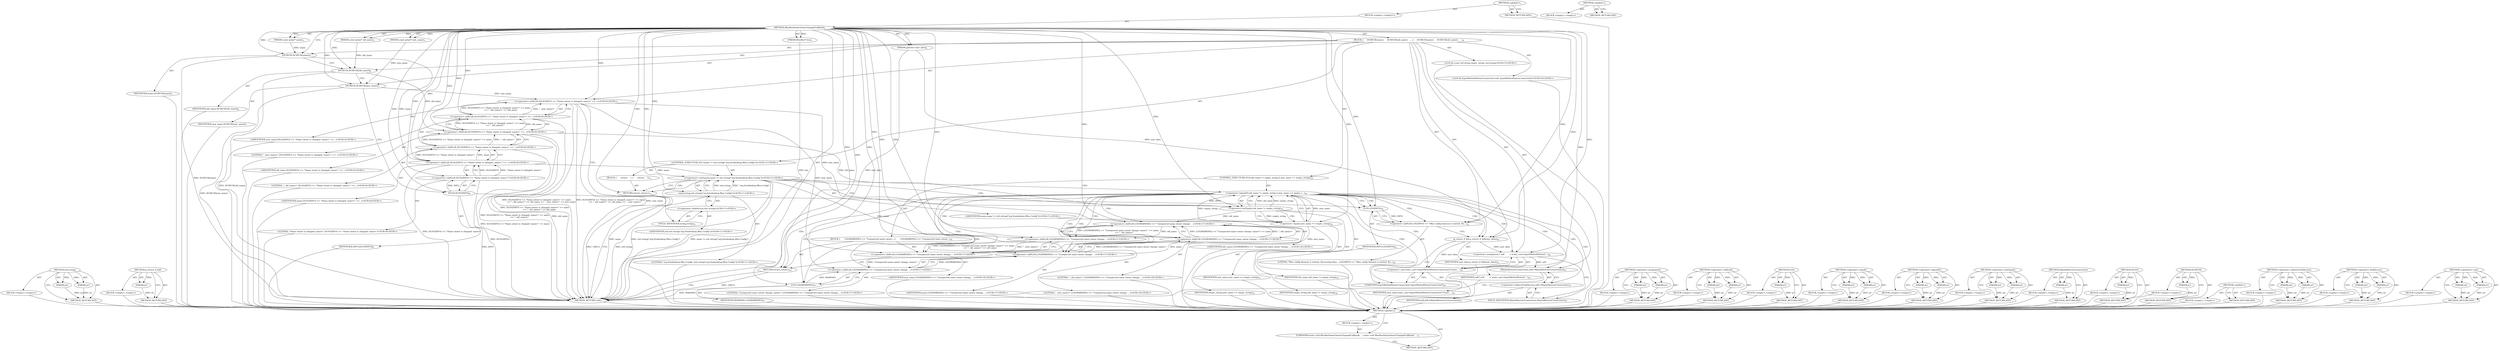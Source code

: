 digraph "&lt;global&gt;" {
vulnerable_139 [label=<(METHOD,std.string)>];
vulnerable_140 [label=<(PARAM,p1)>];
vulnerable_141 [label=<(PARAM,p2)>];
vulnerable_142 [label=<(BLOCK,&lt;empty&gt;,&lt;empty&gt;)>];
vulnerable_143 [label=<(METHOD_RETURN,ANY)>];
vulnerable_163 [label=<(METHOD,g_return_if_fail)>];
vulnerable_164 [label=<(PARAM,p1)>];
vulnerable_165 [label=<(BLOCK,&lt;empty&gt;,&lt;empty&gt;)>];
vulnerable_166 [label=<(METHOD_RETURN,ANY)>];
vulnerable_6 [label=<(METHOD,&lt;global&gt;)<SUB>1</SUB>>];
vulnerable_7 [label=<(BLOCK,&lt;empty&gt;,&lt;empty&gt;)<SUB>1</SUB>>];
vulnerable_8 [label=<(METHOD,IBusBusNameOwnerChangedCallback)<SUB>1</SUB>>];
vulnerable_9 [label=<(PARAM,IBusBus* bus)<SUB>2</SUB>>];
vulnerable_10 [label=<(PARAM,const gchar* name)<SUB>3</SUB>>];
vulnerable_11 [label=<(PARAM,const gchar* old_name)<SUB>3</SUB>>];
vulnerable_12 [label=<(PARAM,const gchar* new_name)<SUB>3</SUB>>];
vulnerable_13 [label=<(PARAM,gpointer user_data)<SUB>4</SUB>>];
vulnerable_14 [label=<(BLOCK,{
     DCHECK(name);
     DCHECK(old_name);
   ...,{
     DCHECK(name);
     DCHECK(old_name);
   ...)<SUB>4</SUB>>];
vulnerable_15 [label=<(DCHECK,DCHECK(name))<SUB>5</SUB>>];
vulnerable_16 [label=<(IDENTIFIER,name,DCHECK(name))<SUB>5</SUB>>];
vulnerable_17 [label=<(DCHECK,DCHECK(old_name))<SUB>6</SUB>>];
vulnerable_18 [label=<(IDENTIFIER,old_name,DCHECK(old_name))<SUB>6</SUB>>];
vulnerable_19 [label=<(DCHECK,DCHECK(new_name))<SUB>7</SUB>>];
vulnerable_20 [label=<(IDENTIFIER,new_name,DCHECK(new_name))<SUB>7</SUB>>];
vulnerable_21 [label="<(&lt;operator&gt;.shiftLeft,DLOG(INFO) &lt;&lt; &quot;Name owner is changed: name=&quot; &lt;&lt;...)<SUB>8</SUB>>"];
vulnerable_22 [label="<(&lt;operator&gt;.shiftLeft,DLOG(INFO) &lt;&lt; &quot;Name owner is changed: name=&quot; &lt;&lt;...)<SUB>8</SUB>>"];
vulnerable_23 [label="<(&lt;operator&gt;.shiftLeft,DLOG(INFO) &lt;&lt; &quot;Name owner is changed: name=&quot; &lt;&lt;...)<SUB>8</SUB>>"];
vulnerable_24 [label="<(&lt;operator&gt;.shiftLeft,DLOG(INFO) &lt;&lt; &quot;Name owner is changed: name=&quot; &lt;&lt;...)<SUB>8</SUB>>"];
vulnerable_25 [label="<(&lt;operator&gt;.shiftLeft,DLOG(INFO) &lt;&lt; &quot;Name owner is changed: name=&quot; &lt;&lt;...)<SUB>8</SUB>>"];
vulnerable_26 [label="<(&lt;operator&gt;.shiftLeft,DLOG(INFO) &lt;&lt; &quot;Name owner is changed: name=&quot;)<SUB>8</SUB>>"];
vulnerable_27 [label=<(DLOG,DLOG(INFO))<SUB>8</SUB>>];
vulnerable_28 [label=<(IDENTIFIER,INFO,DLOG(INFO))<SUB>8</SUB>>];
vulnerable_29 [label="<(LITERAL,&quot;Name owner is changed: name=&quot;,DLOG(INFO) &lt;&lt; &quot;Name owner is changed: name=&quot;)<SUB>8</SUB>>"];
vulnerable_30 [label="<(IDENTIFIER,name,DLOG(INFO) &lt;&lt; &quot;Name owner is changed: name=&quot; &lt;&lt;...)<SUB>8</SUB>>"];
vulnerable_31 [label="<(LITERAL,&quot;, old_name=&quot;,DLOG(INFO) &lt;&lt; &quot;Name owner is changed: name=&quot; &lt;&lt;...)<SUB>9</SUB>>"];
vulnerable_32 [label="<(IDENTIFIER,old_name,DLOG(INFO) &lt;&lt; &quot;Name owner is changed: name=&quot; &lt;&lt;...)<SUB>9</SUB>>"];
vulnerable_33 [label="<(LITERAL,&quot;, new_name=&quot;,DLOG(INFO) &lt;&lt; &quot;Name owner is changed: name=&quot; &lt;&lt;...)<SUB>9</SUB>>"];
vulnerable_34 [label="<(IDENTIFIER,new_name,DLOG(INFO) &lt;&lt; &quot;Name owner is changed: name=&quot; &lt;&lt;...)<SUB>9</SUB>>"];
vulnerable_35 [label="<(CONTROL_STRUCTURE,IF,if (name != std::string(&quot;org.freedesktop.IBus.Config&quot;)))<SUB>11</SUB>>"];
vulnerable_36 [label="<(&lt;operator&gt;.notEquals,name != std::string(&quot;org.freedesktop.IBus.Config&quot;))<SUB>11</SUB>>"];
vulnerable_37 [label="<(IDENTIFIER,name,name != std::string(&quot;org.freedesktop.IBus.Config&quot;))<SUB>11</SUB>>"];
vulnerable_38 [label="<(std.string,std::string(&quot;org.freedesktop.IBus.Config&quot;))<SUB>11</SUB>>"];
vulnerable_39 [label="<(&lt;operator&gt;.fieldAccess,std::string)<SUB>11</SUB>>"];
vulnerable_40 [label="<(IDENTIFIER,std,std::string(&quot;org.freedesktop.IBus.Config&quot;))<SUB>11</SUB>>"];
vulnerable_41 [label=<(FIELD_IDENTIFIER,string,string)<SUB>11</SUB>>];
vulnerable_42 [label="<(LITERAL,&quot;org.freedesktop.IBus.Config&quot;,std::string(&quot;org.freedesktop.IBus.Config&quot;))<SUB>11</SUB>>"];
vulnerable_43 [label=<(BLOCK,{
      return;
    },{
      return;
    })<SUB>11</SUB>>];
vulnerable_44 [label=<(RETURN,return;,return;)<SUB>12</SUB>>];
vulnerable_45 [label="<(LOCAL,const std.string empty_string: std.string)<SUB>15</SUB>>"];
vulnerable_46 [label=<(CONTROL_STRUCTURE,IF,if (old_name != empty_string || new_name == empty_string))<SUB>16</SUB>>];
vulnerable_47 [label=<(&lt;operator&gt;.logicalOr,old_name != empty_string || new_name == empty_s...)<SUB>16</SUB>>];
vulnerable_48 [label=<(&lt;operator&gt;.notEquals,old_name != empty_string)<SUB>16</SUB>>];
vulnerable_49 [label=<(IDENTIFIER,old_name,old_name != empty_string)<SUB>16</SUB>>];
vulnerable_50 [label=<(IDENTIFIER,empty_string,old_name != empty_string)<SUB>16</SUB>>];
vulnerable_51 [label=<(&lt;operator&gt;.equals,new_name == empty_string)<SUB>16</SUB>>];
vulnerable_52 [label=<(IDENTIFIER,new_name,new_name == empty_string)<SUB>16</SUB>>];
vulnerable_53 [label=<(IDENTIFIER,empty_string,new_name == empty_string)<SUB>16</SUB>>];
vulnerable_54 [label=<(BLOCK,{
       LOG(WARNING) &lt;&lt; &quot;Unexpected name owner...,{
       LOG(WARNING) &lt;&lt; &quot;Unexpected name owner...)<SUB>16</SUB>>];
vulnerable_55 [label="<(&lt;operator&gt;.shiftLeft,LOG(WARNING) &lt;&lt; &quot;Unexpected name owner change: ...)<SUB>17</SUB>>"];
vulnerable_56 [label="<(&lt;operator&gt;.shiftLeft,LOG(WARNING) &lt;&lt; &quot;Unexpected name owner change: ...)<SUB>17</SUB>>"];
vulnerable_57 [label="<(&lt;operator&gt;.shiftLeft,LOG(WARNING) &lt;&lt; &quot;Unexpected name owner change: ...)<SUB>17</SUB>>"];
vulnerable_58 [label="<(&lt;operator&gt;.shiftLeft,LOG(WARNING) &lt;&lt; &quot;Unexpected name owner change: ...)<SUB>17</SUB>>"];
vulnerable_59 [label="<(&lt;operator&gt;.shiftLeft,LOG(WARNING) &lt;&lt; &quot;Unexpected name owner change: ...)<SUB>17</SUB>>"];
vulnerable_60 [label="<(&lt;operator&gt;.shiftLeft,LOG(WARNING) &lt;&lt; &quot;Unexpected name owner change: ...)<SUB>17</SUB>>"];
vulnerable_61 [label=<(LOG,LOG(WARNING))<SUB>17</SUB>>];
vulnerable_62 [label=<(IDENTIFIER,WARNING,LOG(WARNING))<SUB>17</SUB>>];
vulnerable_63 [label="<(LITERAL,&quot;Unexpected name owner change: name=&quot;,LOG(WARNING) &lt;&lt; &quot;Unexpected name owner change: ...)<SUB>17</SUB>>"];
vulnerable_64 [label="<(IDENTIFIER,name,LOG(WARNING) &lt;&lt; &quot;Unexpected name owner change: ...)<SUB>17</SUB>>"];
vulnerable_65 [label="<(LITERAL,&quot;, old_name=&quot;,LOG(WARNING) &lt;&lt; &quot;Unexpected name owner change: ...)<SUB>18</SUB>>"];
vulnerable_66 [label="<(IDENTIFIER,old_name,LOG(WARNING) &lt;&lt; &quot;Unexpected name owner change: ...)<SUB>18</SUB>>"];
vulnerable_67 [label="<(LITERAL,&quot;, new_name=&quot;,LOG(WARNING) &lt;&lt; &quot;Unexpected name owner change: ...)<SUB>18</SUB>>"];
vulnerable_68 [label="<(IDENTIFIER,new_name,LOG(WARNING) &lt;&lt; &quot;Unexpected name owner change: ...)<SUB>18</SUB>>"];
vulnerable_69 [label=<(RETURN,return;,return;)<SUB>19</SUB>>];
vulnerable_70 [label=<(&lt;operator&gt;.shiftLeft,LOG(INFO) &lt;&lt; &quot;IBus config daemon is started. Re...)<SUB>22</SUB>>];
vulnerable_71 [label=<(LOG,LOG(INFO))<SUB>22</SUB>>];
vulnerable_72 [label=<(IDENTIFIER,INFO,LOG(INFO))<SUB>22</SUB>>];
vulnerable_73 [label=<(LITERAL,&quot;IBus config daemon is started. Recovering ibus...,LOG(INFO) &lt;&lt; &quot;IBus config daemon is started. Re...)<SUB>22</SUB>>];
vulnerable_74 [label=<(g_return_if_fail,g_return_if_fail(user_data))<SUB>23</SUB>>];
vulnerable_75 [label=<(IDENTIFIER,user_data,g_return_if_fail(user_data))<SUB>23</SUB>>];
vulnerable_76 [label="<(LOCAL,InputMethodStatusConnection* self: InputMethodStatusConnection*)<SUB>24</SUB>>"];
vulnerable_77 [label=<(&lt;operator&gt;.assignment,* self
        = static_cast&lt;InputMethodStatusC...)<SUB>24</SUB>>];
vulnerable_78 [label=<(IDENTIFIER,self,* self
        = static_cast&lt;InputMethodStatusC...)<SUB>24</SUB>>];
vulnerable_79 [label=<(&lt;operator&gt;.cast,static_cast&lt;InputMethodStatusConnection*&gt;(user_...)<SUB>25</SUB>>];
vulnerable_80 [label=<(UNKNOWN,InputMethodStatusConnection*,InputMethodStatusConnection*)<SUB>25</SUB>>];
vulnerable_81 [label=<(IDENTIFIER,user_data,static_cast&lt;InputMethodStatusConnection*&gt;(user_...)<SUB>25</SUB>>];
vulnerable_82 [label=<(MaybeRestoreConnections,self-&gt;MaybeRestoreConnections())<SUB>27</SUB>>];
vulnerable_83 [label=<(&lt;operator&gt;.indirectFieldAccess,self-&gt;MaybeRestoreConnections)<SUB>27</SUB>>];
vulnerable_84 [label=<(IDENTIFIER,self,self-&gt;MaybeRestoreConnections())<SUB>27</SUB>>];
vulnerable_85 [label=<(FIELD_IDENTIFIER,MaybeRestoreConnections,MaybeRestoreConnections)<SUB>27</SUB>>];
vulnerable_86 [label=<(METHOD_RETURN,void)<SUB>1</SUB>>];
vulnerable_88 [label=<(METHOD_RETURN,ANY)<SUB>1</SUB>>];
vulnerable_167 [label=<(METHOD,&lt;operator&gt;.assignment)>];
vulnerable_168 [label=<(PARAM,p1)>];
vulnerable_169 [label=<(PARAM,p2)>];
vulnerable_170 [label=<(BLOCK,&lt;empty&gt;,&lt;empty&gt;)>];
vulnerable_171 [label=<(METHOD_RETURN,ANY)>];
vulnerable_125 [label=<(METHOD,&lt;operator&gt;.shiftLeft)>];
vulnerable_126 [label=<(PARAM,p1)>];
vulnerable_127 [label=<(PARAM,p2)>];
vulnerable_128 [label=<(BLOCK,&lt;empty&gt;,&lt;empty&gt;)>];
vulnerable_129 [label=<(METHOD_RETURN,ANY)>];
vulnerable_159 [label=<(METHOD,LOG)>];
vulnerable_160 [label=<(PARAM,p1)>];
vulnerable_161 [label=<(BLOCK,&lt;empty&gt;,&lt;empty&gt;)>];
vulnerable_162 [label=<(METHOD_RETURN,ANY)>];
vulnerable_154 [label=<(METHOD,&lt;operator&gt;.equals)>];
vulnerable_155 [label=<(PARAM,p1)>];
vulnerable_156 [label=<(PARAM,p2)>];
vulnerable_157 [label=<(BLOCK,&lt;empty&gt;,&lt;empty&gt;)>];
vulnerable_158 [label=<(METHOD_RETURN,ANY)>];
vulnerable_149 [label=<(METHOD,&lt;operator&gt;.logicalOr)>];
vulnerable_150 [label=<(PARAM,p1)>];
vulnerable_151 [label=<(PARAM,p2)>];
vulnerable_152 [label=<(BLOCK,&lt;empty&gt;,&lt;empty&gt;)>];
vulnerable_153 [label=<(METHOD_RETURN,ANY)>];
vulnerable_134 [label=<(METHOD,&lt;operator&gt;.notEquals)>];
vulnerable_135 [label=<(PARAM,p1)>];
vulnerable_136 [label=<(PARAM,p2)>];
vulnerable_137 [label=<(BLOCK,&lt;empty&gt;,&lt;empty&gt;)>];
vulnerable_138 [label=<(METHOD_RETURN,ANY)>];
vulnerable_177 [label=<(METHOD,MaybeRestoreConnections)>];
vulnerable_178 [label=<(PARAM,p1)>];
vulnerable_179 [label=<(BLOCK,&lt;empty&gt;,&lt;empty&gt;)>];
vulnerable_180 [label=<(METHOD_RETURN,ANY)>];
vulnerable_130 [label=<(METHOD,DLOG)>];
vulnerable_131 [label=<(PARAM,p1)>];
vulnerable_132 [label=<(BLOCK,&lt;empty&gt;,&lt;empty&gt;)>];
vulnerable_133 [label=<(METHOD_RETURN,ANY)>];
vulnerable_121 [label=<(METHOD,DCHECK)>];
vulnerable_122 [label=<(PARAM,p1)>];
vulnerable_123 [label=<(BLOCK,&lt;empty&gt;,&lt;empty&gt;)>];
vulnerable_124 [label=<(METHOD_RETURN,ANY)>];
vulnerable_115 [label=<(METHOD,&lt;global&gt;)<SUB>1</SUB>>];
vulnerable_116 [label=<(BLOCK,&lt;empty&gt;,&lt;empty&gt;)>];
vulnerable_117 [label=<(METHOD_RETURN,ANY)>];
vulnerable_181 [label=<(METHOD,&lt;operator&gt;.indirectFieldAccess)>];
vulnerable_182 [label=<(PARAM,p1)>];
vulnerable_183 [label=<(PARAM,p2)>];
vulnerable_184 [label=<(BLOCK,&lt;empty&gt;,&lt;empty&gt;)>];
vulnerable_185 [label=<(METHOD_RETURN,ANY)>];
vulnerable_144 [label=<(METHOD,&lt;operator&gt;.fieldAccess)>];
vulnerable_145 [label=<(PARAM,p1)>];
vulnerable_146 [label=<(PARAM,p2)>];
vulnerable_147 [label=<(BLOCK,&lt;empty&gt;,&lt;empty&gt;)>];
vulnerable_148 [label=<(METHOD_RETURN,ANY)>];
vulnerable_172 [label=<(METHOD,&lt;operator&gt;.cast)>];
vulnerable_173 [label=<(PARAM,p1)>];
vulnerable_174 [label=<(PARAM,p2)>];
vulnerable_175 [label=<(BLOCK,&lt;empty&gt;,&lt;empty&gt;)>];
vulnerable_176 [label=<(METHOD_RETURN,ANY)>];
fixed_6 [label=<(METHOD,&lt;global&gt;)<SUB>1</SUB>>];
fixed_7 [label=<(BLOCK,&lt;empty&gt;,&lt;empty&gt;)<SUB>1</SUB>>];
fixed_8 [label=<(UNKNOWN,static void IBusBusNameOwnerChangedCallback(
  ...,static void IBusBusNameOwnerChangedCallback(
  ...)<SUB>1</SUB>>];
fixed_9 [label=<(METHOD_RETURN,ANY)<SUB>1</SUB>>];
fixed_14 [label=<(METHOD,&lt;global&gt;)<SUB>1</SUB>>];
fixed_15 [label=<(BLOCK,&lt;empty&gt;,&lt;empty&gt;)>];
fixed_16 [label=<(METHOD_RETURN,ANY)>];
vulnerable_139 -> vulnerable_140  [key=0, label="AST: "];
vulnerable_139 -> vulnerable_140  [key=1, label="DDG: "];
vulnerable_139 -> vulnerable_142  [key=0, label="AST: "];
vulnerable_139 -> vulnerable_141  [key=0, label="AST: "];
vulnerable_139 -> vulnerable_141  [key=1, label="DDG: "];
vulnerable_139 -> vulnerable_143  [key=0, label="AST: "];
vulnerable_139 -> vulnerable_143  [key=1, label="CFG: "];
vulnerable_140 -> vulnerable_143  [key=0, label="DDG: p1"];
vulnerable_141 -> vulnerable_143  [key=0, label="DDG: p2"];
vulnerable_142 -> fixed_6  [key=0];
vulnerable_143 -> fixed_6  [key=0];
vulnerable_163 -> vulnerable_164  [key=0, label="AST: "];
vulnerable_163 -> vulnerable_164  [key=1, label="DDG: "];
vulnerable_163 -> vulnerable_165  [key=0, label="AST: "];
vulnerable_163 -> vulnerable_166  [key=0, label="AST: "];
vulnerable_163 -> vulnerable_166  [key=1, label="CFG: "];
vulnerable_164 -> vulnerable_166  [key=0, label="DDG: p1"];
vulnerable_165 -> fixed_6  [key=0];
vulnerable_166 -> fixed_6  [key=0];
vulnerable_6 -> vulnerable_7  [key=0, label="AST: "];
vulnerable_6 -> vulnerable_88  [key=0, label="AST: "];
vulnerable_6 -> vulnerable_88  [key=1, label="CFG: "];
vulnerable_7 -> vulnerable_8  [key=0, label="AST: "];
vulnerable_8 -> vulnerable_9  [key=0, label="AST: "];
vulnerable_8 -> vulnerable_9  [key=1, label="DDG: "];
vulnerable_8 -> vulnerable_10  [key=0, label="AST: "];
vulnerable_8 -> vulnerable_10  [key=1, label="DDG: "];
vulnerable_8 -> vulnerable_11  [key=0, label="AST: "];
vulnerable_8 -> vulnerable_11  [key=1, label="DDG: "];
vulnerable_8 -> vulnerable_12  [key=0, label="AST: "];
vulnerable_8 -> vulnerable_12  [key=1, label="DDG: "];
vulnerable_8 -> vulnerable_13  [key=0, label="AST: "];
vulnerable_8 -> vulnerable_13  [key=1, label="DDG: "];
vulnerable_8 -> vulnerable_14  [key=0, label="AST: "];
vulnerable_8 -> vulnerable_86  [key=0, label="AST: "];
vulnerable_8 -> vulnerable_15  [key=0, label="CFG: "];
vulnerable_8 -> vulnerable_15  [key=1, label="DDG: "];
vulnerable_8 -> vulnerable_77  [key=0, label="DDG: "];
vulnerable_8 -> vulnerable_17  [key=0, label="DDG: "];
vulnerable_8 -> vulnerable_19  [key=0, label="DDG: "];
vulnerable_8 -> vulnerable_21  [key=0, label="DDG: "];
vulnerable_8 -> vulnerable_70  [key=0, label="DDG: "];
vulnerable_8 -> vulnerable_74  [key=0, label="DDG: "];
vulnerable_8 -> vulnerable_22  [key=0, label="DDG: "];
vulnerable_8 -> vulnerable_36  [key=0, label="DDG: "];
vulnerable_8 -> vulnerable_44  [key=0, label="DDG: "];
vulnerable_8 -> vulnerable_69  [key=0, label="DDG: "];
vulnerable_8 -> vulnerable_71  [key=0, label="DDG: "];
vulnerable_8 -> vulnerable_79  [key=0, label="DDG: "];
vulnerable_8 -> vulnerable_23  [key=0, label="DDG: "];
vulnerable_8 -> vulnerable_38  [key=0, label="DDG: "];
vulnerable_8 -> vulnerable_48  [key=0, label="DDG: "];
vulnerable_8 -> vulnerable_51  [key=0, label="DDG: "];
vulnerable_8 -> vulnerable_55  [key=0, label="DDG: "];
vulnerable_8 -> vulnerable_24  [key=0, label="DDG: "];
vulnerable_8 -> vulnerable_56  [key=0, label="DDG: "];
vulnerable_8 -> vulnerable_25  [key=0, label="DDG: "];
vulnerable_8 -> vulnerable_57  [key=0, label="DDG: "];
vulnerable_8 -> vulnerable_26  [key=0, label="DDG: "];
vulnerable_8 -> vulnerable_58  [key=0, label="DDG: "];
vulnerable_8 -> vulnerable_27  [key=0, label="DDG: "];
vulnerable_8 -> vulnerable_59  [key=0, label="DDG: "];
vulnerable_8 -> vulnerable_60  [key=0, label="DDG: "];
vulnerable_8 -> vulnerable_61  [key=0, label="DDG: "];
vulnerable_9 -> vulnerable_86  [key=0, label="DDG: bus"];
vulnerable_10 -> vulnerable_15  [key=0, label="DDG: name"];
vulnerable_11 -> vulnerable_17  [key=0, label="DDG: old_name"];
vulnerable_12 -> vulnerable_19  [key=0, label="DDG: new_name"];
vulnerable_13 -> vulnerable_86  [key=0, label="DDG: user_data"];
vulnerable_13 -> vulnerable_74  [key=0, label="DDG: user_data"];
vulnerable_14 -> vulnerable_15  [key=0, label="AST: "];
vulnerable_14 -> vulnerable_17  [key=0, label="AST: "];
vulnerable_14 -> vulnerable_19  [key=0, label="AST: "];
vulnerable_14 -> vulnerable_21  [key=0, label="AST: "];
vulnerable_14 -> vulnerable_35  [key=0, label="AST: "];
vulnerable_14 -> vulnerable_45  [key=0, label="AST: "];
vulnerable_14 -> vulnerable_46  [key=0, label="AST: "];
vulnerable_14 -> vulnerable_70  [key=0, label="AST: "];
vulnerable_14 -> vulnerable_74  [key=0, label="AST: "];
vulnerable_14 -> vulnerable_76  [key=0, label="AST: "];
vulnerable_14 -> vulnerable_77  [key=0, label="AST: "];
vulnerable_14 -> vulnerable_82  [key=0, label="AST: "];
vulnerable_15 -> vulnerable_16  [key=0, label="AST: "];
vulnerable_15 -> vulnerable_17  [key=0, label="CFG: "];
vulnerable_15 -> vulnerable_86  [key=0, label="DDG: DCHECK(name)"];
vulnerable_15 -> vulnerable_25  [key=0, label="DDG: name"];
vulnerable_16 -> fixed_6  [key=0];
vulnerable_17 -> vulnerable_18  [key=0, label="AST: "];
vulnerable_17 -> vulnerable_19  [key=0, label="CFG: "];
vulnerable_17 -> vulnerable_86  [key=0, label="DDG: DCHECK(old_name)"];
vulnerable_17 -> vulnerable_23  [key=0, label="DDG: old_name"];
vulnerable_18 -> fixed_6  [key=0];
vulnerable_19 -> vulnerable_20  [key=0, label="AST: "];
vulnerable_19 -> vulnerable_27  [key=0, label="CFG: "];
vulnerable_19 -> vulnerable_86  [key=0, label="DDG: DCHECK(new_name)"];
vulnerable_19 -> vulnerable_21  [key=0, label="DDG: new_name"];
vulnerable_20 -> fixed_6  [key=0];
vulnerable_21 -> vulnerable_22  [key=0, label="AST: "];
vulnerable_21 -> vulnerable_34  [key=0, label="AST: "];
vulnerable_21 -> vulnerable_41  [key=0, label="CFG: "];
vulnerable_21 -> vulnerable_86  [key=0, label="DDG: DLOG(INFO) &lt;&lt; &quot;Name owner is changed: name=&quot; &lt;&lt; name
               &lt;&lt; &quot;, old_name=&quot; &lt;&lt; old_name &lt;&lt; &quot;, new_name=&quot;"];
vulnerable_21 -> vulnerable_86  [key=1, label="DDG: new_name"];
vulnerable_21 -> vulnerable_86  [key=2, label="DDG: DLOG(INFO) &lt;&lt; &quot;Name owner is changed: name=&quot; &lt;&lt; name
               &lt;&lt; &quot;, old_name=&quot; &lt;&lt; old_name &lt;&lt; &quot;, new_name=&quot; &lt;&lt; new_name"];
vulnerable_21 -> vulnerable_51  [key=0, label="DDG: new_name"];
vulnerable_21 -> vulnerable_55  [key=0, label="DDG: new_name"];
vulnerable_22 -> vulnerable_23  [key=0, label="AST: "];
vulnerable_22 -> vulnerable_33  [key=0, label="AST: "];
vulnerable_22 -> vulnerable_21  [key=0, label="CFG: "];
vulnerable_22 -> vulnerable_21  [key=1, label="DDG: DLOG(INFO) &lt;&lt; &quot;Name owner is changed: name=&quot; &lt;&lt; name
               &lt;&lt; &quot;, old_name=&quot; &lt;&lt; old_name"];
vulnerable_22 -> vulnerable_21  [key=2, label="DDG: &quot;, new_name=&quot;"];
vulnerable_22 -> vulnerable_86  [key=0, label="DDG: DLOG(INFO) &lt;&lt; &quot;Name owner is changed: name=&quot; &lt;&lt; name
               &lt;&lt; &quot;, old_name=&quot; &lt;&lt; old_name"];
vulnerable_23 -> vulnerable_24  [key=0, label="AST: "];
vulnerable_23 -> vulnerable_32  [key=0, label="AST: "];
vulnerable_23 -> vulnerable_22  [key=0, label="CFG: "];
vulnerable_23 -> vulnerable_22  [key=1, label="DDG: DLOG(INFO) &lt;&lt; &quot;Name owner is changed: name=&quot; &lt;&lt; name
               &lt;&lt; &quot;, old_name=&quot;"];
vulnerable_23 -> vulnerable_22  [key=2, label="DDG: old_name"];
vulnerable_23 -> vulnerable_86  [key=0, label="DDG: DLOG(INFO) &lt;&lt; &quot;Name owner is changed: name=&quot; &lt;&lt; name
               &lt;&lt; &quot;, old_name=&quot;"];
vulnerable_23 -> vulnerable_86  [key=1, label="DDG: old_name"];
vulnerable_23 -> vulnerable_48  [key=0, label="DDG: old_name"];
vulnerable_24 -> vulnerable_25  [key=0, label="AST: "];
vulnerable_24 -> vulnerable_31  [key=0, label="AST: "];
vulnerable_24 -> vulnerable_23  [key=0, label="CFG: "];
vulnerable_24 -> vulnerable_23  [key=1, label="DDG: DLOG(INFO) &lt;&lt; &quot;Name owner is changed: name=&quot; &lt;&lt; name"];
vulnerable_24 -> vulnerable_23  [key=2, label="DDG: &quot;, old_name=&quot;"];
vulnerable_24 -> vulnerable_86  [key=0, label="DDG: DLOG(INFO) &lt;&lt; &quot;Name owner is changed: name=&quot; &lt;&lt; name"];
vulnerable_25 -> vulnerable_26  [key=0, label="AST: "];
vulnerable_25 -> vulnerable_30  [key=0, label="AST: "];
vulnerable_25 -> vulnerable_24  [key=0, label="CFG: "];
vulnerable_25 -> vulnerable_24  [key=1, label="DDG: DLOG(INFO) &lt;&lt; &quot;Name owner is changed: name=&quot;"];
vulnerable_25 -> vulnerable_24  [key=2, label="DDG: name"];
vulnerable_25 -> vulnerable_86  [key=0, label="DDG: DLOG(INFO) &lt;&lt; &quot;Name owner is changed: name=&quot;"];
vulnerable_25 -> vulnerable_36  [key=0, label="DDG: name"];
vulnerable_26 -> vulnerable_27  [key=0, label="AST: "];
vulnerable_26 -> vulnerable_29  [key=0, label="AST: "];
vulnerable_26 -> vulnerable_25  [key=0, label="CFG: "];
vulnerable_26 -> vulnerable_25  [key=1, label="DDG: DLOG(INFO)"];
vulnerable_26 -> vulnerable_25  [key=2, label="DDG: &quot;Name owner is changed: name=&quot;"];
vulnerable_26 -> vulnerable_86  [key=0, label="DDG: DLOG(INFO)"];
vulnerable_27 -> vulnerable_28  [key=0, label="AST: "];
vulnerable_27 -> vulnerable_26  [key=0, label="CFG: "];
vulnerable_27 -> vulnerable_26  [key=1, label="DDG: INFO"];
vulnerable_27 -> vulnerable_86  [key=0, label="DDG: INFO"];
vulnerable_27 -> vulnerable_71  [key=0, label="DDG: INFO"];
vulnerable_28 -> fixed_6  [key=0];
vulnerable_29 -> fixed_6  [key=0];
vulnerable_30 -> fixed_6  [key=0];
vulnerable_31 -> fixed_6  [key=0];
vulnerable_32 -> fixed_6  [key=0];
vulnerable_33 -> fixed_6  [key=0];
vulnerable_34 -> fixed_6  [key=0];
vulnerable_35 -> vulnerable_36  [key=0, label="AST: "];
vulnerable_35 -> vulnerable_43  [key=0, label="AST: "];
vulnerable_36 -> vulnerable_37  [key=0, label="AST: "];
vulnerable_36 -> vulnerable_38  [key=0, label="AST: "];
vulnerable_36 -> vulnerable_44  [key=0, label="CFG: "];
vulnerable_36 -> vulnerable_44  [key=1, label="CDG: "];
vulnerable_36 -> vulnerable_48  [key=0, label="CFG: "];
vulnerable_36 -> vulnerable_48  [key=1, label="CDG: "];
vulnerable_36 -> vulnerable_86  [key=0, label="DDG: name"];
vulnerable_36 -> vulnerable_86  [key=1, label="DDG: std::string(&quot;org.freedesktop.IBus.Config&quot;)"];
vulnerable_36 -> vulnerable_86  [key=2, label="DDG: name != std::string(&quot;org.freedesktop.IBus.Config&quot;)"];
vulnerable_36 -> vulnerable_59  [key=0, label="DDG: name"];
vulnerable_36 -> vulnerable_47  [key=0, label="CDG: "];
vulnerable_37 -> fixed_6  [key=0];
vulnerable_38 -> vulnerable_39  [key=0, label="AST: "];
vulnerable_38 -> vulnerable_42  [key=0, label="AST: "];
vulnerable_38 -> vulnerable_36  [key=0, label="CFG: "];
vulnerable_38 -> vulnerable_36  [key=1, label="DDG: std::string"];
vulnerable_38 -> vulnerable_36  [key=2, label="DDG: &quot;org.freedesktop.IBus.Config&quot;"];
vulnerable_38 -> vulnerable_86  [key=0, label="DDG: std::string"];
vulnerable_39 -> vulnerable_40  [key=0, label="AST: "];
vulnerable_39 -> vulnerable_41  [key=0, label="AST: "];
vulnerable_39 -> vulnerable_38  [key=0, label="CFG: "];
vulnerable_40 -> fixed_6  [key=0];
vulnerable_41 -> vulnerable_39  [key=0, label="CFG: "];
vulnerable_42 -> fixed_6  [key=0];
vulnerable_43 -> vulnerable_44  [key=0, label="AST: "];
vulnerable_44 -> vulnerable_86  [key=0, label="CFG: "];
vulnerable_44 -> vulnerable_86  [key=1, label="DDG: &lt;RET&gt;"];
vulnerable_45 -> fixed_6  [key=0];
vulnerable_46 -> vulnerable_47  [key=0, label="AST: "];
vulnerable_46 -> vulnerable_54  [key=0, label="AST: "];
vulnerable_47 -> vulnerable_48  [key=0, label="AST: "];
vulnerable_47 -> vulnerable_51  [key=0, label="AST: "];
vulnerable_47 -> vulnerable_61  [key=0, label="CFG: "];
vulnerable_47 -> vulnerable_61  [key=1, label="CDG: "];
vulnerable_47 -> vulnerable_71  [key=0, label="CFG: "];
vulnerable_47 -> vulnerable_71  [key=1, label="CDG: "];
vulnerable_47 -> vulnerable_80  [key=0, label="CDG: "];
vulnerable_47 -> vulnerable_58  [key=0, label="CDG: "];
vulnerable_47 -> vulnerable_60  [key=0, label="CDG: "];
vulnerable_47 -> vulnerable_77  [key=0, label="CDG: "];
vulnerable_47 -> vulnerable_57  [key=0, label="CDG: "];
vulnerable_47 -> vulnerable_83  [key=0, label="CDG: "];
vulnerable_47 -> vulnerable_85  [key=0, label="CDG: "];
vulnerable_47 -> vulnerable_56  [key=0, label="CDG: "];
vulnerable_47 -> vulnerable_69  [key=0, label="CDG: "];
vulnerable_47 -> vulnerable_70  [key=0, label="CDG: "];
vulnerable_47 -> vulnerable_74  [key=0, label="CDG: "];
vulnerable_47 -> vulnerable_59  [key=0, label="CDG: "];
vulnerable_47 -> vulnerable_55  [key=0, label="CDG: "];
vulnerable_47 -> vulnerable_82  [key=0, label="CDG: "];
vulnerable_47 -> vulnerable_79  [key=0, label="CDG: "];
vulnerable_48 -> vulnerable_49  [key=0, label="AST: "];
vulnerable_48 -> vulnerable_50  [key=0, label="AST: "];
vulnerable_48 -> vulnerable_47  [key=0, label="CFG: "];
vulnerable_48 -> vulnerable_47  [key=1, label="DDG: old_name"];
vulnerable_48 -> vulnerable_47  [key=2, label="DDG: empty_string"];
vulnerable_48 -> vulnerable_51  [key=0, label="CFG: "];
vulnerable_48 -> vulnerable_51  [key=1, label="DDG: empty_string"];
vulnerable_48 -> vulnerable_51  [key=2, label="CDG: "];
vulnerable_48 -> vulnerable_57  [key=0, label="DDG: old_name"];
vulnerable_49 -> fixed_6  [key=0];
vulnerable_50 -> fixed_6  [key=0];
vulnerable_51 -> vulnerable_52  [key=0, label="AST: "];
vulnerable_51 -> vulnerable_53  [key=0, label="AST: "];
vulnerable_51 -> vulnerable_47  [key=0, label="CFG: "];
vulnerable_51 -> vulnerable_47  [key=1, label="DDG: new_name"];
vulnerable_51 -> vulnerable_47  [key=2, label="DDG: empty_string"];
vulnerable_51 -> vulnerable_55  [key=0, label="DDG: new_name"];
vulnerable_52 -> fixed_6  [key=0];
vulnerable_53 -> fixed_6  [key=0];
vulnerable_54 -> vulnerable_55  [key=0, label="AST: "];
vulnerable_54 -> vulnerable_69  [key=0, label="AST: "];
vulnerable_55 -> vulnerable_56  [key=0, label="AST: "];
vulnerable_55 -> vulnerable_68  [key=0, label="AST: "];
vulnerable_55 -> vulnerable_69  [key=0, label="CFG: "];
vulnerable_56 -> vulnerable_57  [key=0, label="AST: "];
vulnerable_56 -> vulnerable_67  [key=0, label="AST: "];
vulnerable_56 -> vulnerable_55  [key=0, label="CFG: "];
vulnerable_56 -> vulnerable_55  [key=1, label="DDG: LOG(WARNING) &lt;&lt; &quot;Unexpected name owner change: name=&quot; &lt;&lt; name
                    &lt;&lt; &quot;, old_name=&quot; &lt;&lt; old_name"];
vulnerable_56 -> vulnerable_55  [key=2, label="DDG: &quot;, new_name=&quot;"];
vulnerable_57 -> vulnerable_58  [key=0, label="AST: "];
vulnerable_57 -> vulnerable_66  [key=0, label="AST: "];
vulnerable_57 -> vulnerable_56  [key=0, label="CFG: "];
vulnerable_57 -> vulnerable_56  [key=1, label="DDG: LOG(WARNING) &lt;&lt; &quot;Unexpected name owner change: name=&quot; &lt;&lt; name
                    &lt;&lt; &quot;, old_name=&quot;"];
vulnerable_57 -> vulnerable_56  [key=2, label="DDG: old_name"];
vulnerable_58 -> vulnerable_59  [key=0, label="AST: "];
vulnerable_58 -> vulnerable_65  [key=0, label="AST: "];
vulnerable_58 -> vulnerable_57  [key=0, label="CFG: "];
vulnerable_58 -> vulnerable_57  [key=1, label="DDG: LOG(WARNING) &lt;&lt; &quot;Unexpected name owner change: name=&quot; &lt;&lt; name"];
vulnerable_58 -> vulnerable_57  [key=2, label="DDG: &quot;, old_name=&quot;"];
vulnerable_59 -> vulnerable_60  [key=0, label="AST: "];
vulnerable_59 -> vulnerable_64  [key=0, label="AST: "];
vulnerable_59 -> vulnerable_58  [key=0, label="CFG: "];
vulnerable_59 -> vulnerable_58  [key=1, label="DDG: LOG(WARNING) &lt;&lt; &quot;Unexpected name owner change: name=&quot;"];
vulnerable_59 -> vulnerable_58  [key=2, label="DDG: name"];
vulnerable_60 -> vulnerable_61  [key=0, label="AST: "];
vulnerable_60 -> vulnerable_63  [key=0, label="AST: "];
vulnerable_60 -> vulnerable_59  [key=0, label="CFG: "];
vulnerable_60 -> vulnerable_59  [key=1, label="DDG: LOG(WARNING)"];
vulnerable_60 -> vulnerable_59  [key=2, label="DDG: &quot;Unexpected name owner change: name=&quot;"];
vulnerable_61 -> vulnerable_62  [key=0, label="AST: "];
vulnerable_61 -> vulnerable_60  [key=0, label="CFG: "];
vulnerable_61 -> vulnerable_60  [key=1, label="DDG: WARNING"];
vulnerable_61 -> vulnerable_86  [key=0, label="DDG: WARNING"];
vulnerable_62 -> fixed_6  [key=0];
vulnerable_63 -> fixed_6  [key=0];
vulnerable_64 -> fixed_6  [key=0];
vulnerable_65 -> fixed_6  [key=0];
vulnerable_66 -> fixed_6  [key=0];
vulnerable_67 -> fixed_6  [key=0];
vulnerable_68 -> fixed_6  [key=0];
vulnerable_69 -> vulnerable_86  [key=0, label="CFG: "];
vulnerable_69 -> vulnerable_86  [key=1, label="DDG: &lt;RET&gt;"];
vulnerable_70 -> vulnerable_71  [key=0, label="AST: "];
vulnerable_70 -> vulnerable_73  [key=0, label="AST: "];
vulnerable_70 -> vulnerable_74  [key=0, label="CFG: "];
vulnerable_71 -> vulnerable_72  [key=0, label="AST: "];
vulnerable_71 -> vulnerable_70  [key=0, label="CFG: "];
vulnerable_71 -> vulnerable_70  [key=1, label="DDG: INFO"];
vulnerable_72 -> fixed_6  [key=0];
vulnerable_73 -> fixed_6  [key=0];
vulnerable_74 -> vulnerable_75  [key=0, label="AST: "];
vulnerable_74 -> vulnerable_80  [key=0, label="CFG: "];
vulnerable_74 -> vulnerable_77  [key=0, label="DDG: user_data"];
vulnerable_74 -> vulnerable_79  [key=0, label="DDG: user_data"];
vulnerable_75 -> fixed_6  [key=0];
vulnerable_76 -> fixed_6  [key=0];
vulnerable_77 -> vulnerable_78  [key=0, label="AST: "];
vulnerable_77 -> vulnerable_79  [key=0, label="AST: "];
vulnerable_77 -> vulnerable_85  [key=0, label="CFG: "];
vulnerable_77 -> vulnerable_82  [key=0, label="DDG: self"];
vulnerable_78 -> fixed_6  [key=0];
vulnerable_79 -> vulnerable_80  [key=0, label="AST: "];
vulnerable_79 -> vulnerable_81  [key=0, label="AST: "];
vulnerable_79 -> vulnerable_77  [key=0, label="CFG: "];
vulnerable_80 -> vulnerable_79  [key=0, label="CFG: "];
vulnerable_81 -> fixed_6  [key=0];
vulnerable_82 -> vulnerable_83  [key=0, label="AST: "];
vulnerable_82 -> vulnerable_86  [key=0, label="CFG: "];
vulnerable_83 -> vulnerable_84  [key=0, label="AST: "];
vulnerable_83 -> vulnerable_85  [key=0, label="AST: "];
vulnerable_83 -> vulnerable_82  [key=0, label="CFG: "];
vulnerable_84 -> fixed_6  [key=0];
vulnerable_85 -> vulnerable_83  [key=0, label="CFG: "];
vulnerable_86 -> fixed_6  [key=0];
vulnerable_88 -> fixed_6  [key=0];
vulnerable_167 -> vulnerable_168  [key=0, label="AST: "];
vulnerable_167 -> vulnerable_168  [key=1, label="DDG: "];
vulnerable_167 -> vulnerable_170  [key=0, label="AST: "];
vulnerable_167 -> vulnerable_169  [key=0, label="AST: "];
vulnerable_167 -> vulnerable_169  [key=1, label="DDG: "];
vulnerable_167 -> vulnerable_171  [key=0, label="AST: "];
vulnerable_167 -> vulnerable_171  [key=1, label="CFG: "];
vulnerable_168 -> vulnerable_171  [key=0, label="DDG: p1"];
vulnerable_169 -> vulnerable_171  [key=0, label="DDG: p2"];
vulnerable_170 -> fixed_6  [key=0];
vulnerable_171 -> fixed_6  [key=0];
vulnerable_125 -> vulnerable_126  [key=0, label="AST: "];
vulnerable_125 -> vulnerable_126  [key=1, label="DDG: "];
vulnerable_125 -> vulnerable_128  [key=0, label="AST: "];
vulnerable_125 -> vulnerable_127  [key=0, label="AST: "];
vulnerable_125 -> vulnerable_127  [key=1, label="DDG: "];
vulnerable_125 -> vulnerable_129  [key=0, label="AST: "];
vulnerable_125 -> vulnerable_129  [key=1, label="CFG: "];
vulnerable_126 -> vulnerable_129  [key=0, label="DDG: p1"];
vulnerable_127 -> vulnerable_129  [key=0, label="DDG: p2"];
vulnerable_128 -> fixed_6  [key=0];
vulnerable_129 -> fixed_6  [key=0];
vulnerable_159 -> vulnerable_160  [key=0, label="AST: "];
vulnerable_159 -> vulnerable_160  [key=1, label="DDG: "];
vulnerable_159 -> vulnerable_161  [key=0, label="AST: "];
vulnerable_159 -> vulnerable_162  [key=0, label="AST: "];
vulnerable_159 -> vulnerable_162  [key=1, label="CFG: "];
vulnerable_160 -> vulnerable_162  [key=0, label="DDG: p1"];
vulnerable_161 -> fixed_6  [key=0];
vulnerable_162 -> fixed_6  [key=0];
vulnerable_154 -> vulnerable_155  [key=0, label="AST: "];
vulnerable_154 -> vulnerable_155  [key=1, label="DDG: "];
vulnerable_154 -> vulnerable_157  [key=0, label="AST: "];
vulnerable_154 -> vulnerable_156  [key=0, label="AST: "];
vulnerable_154 -> vulnerable_156  [key=1, label="DDG: "];
vulnerable_154 -> vulnerable_158  [key=0, label="AST: "];
vulnerable_154 -> vulnerable_158  [key=1, label="CFG: "];
vulnerable_155 -> vulnerable_158  [key=0, label="DDG: p1"];
vulnerable_156 -> vulnerable_158  [key=0, label="DDG: p2"];
vulnerable_157 -> fixed_6  [key=0];
vulnerable_158 -> fixed_6  [key=0];
vulnerable_149 -> vulnerable_150  [key=0, label="AST: "];
vulnerable_149 -> vulnerable_150  [key=1, label="DDG: "];
vulnerable_149 -> vulnerable_152  [key=0, label="AST: "];
vulnerable_149 -> vulnerable_151  [key=0, label="AST: "];
vulnerable_149 -> vulnerable_151  [key=1, label="DDG: "];
vulnerable_149 -> vulnerable_153  [key=0, label="AST: "];
vulnerable_149 -> vulnerable_153  [key=1, label="CFG: "];
vulnerable_150 -> vulnerable_153  [key=0, label="DDG: p1"];
vulnerable_151 -> vulnerable_153  [key=0, label="DDG: p2"];
vulnerable_152 -> fixed_6  [key=0];
vulnerable_153 -> fixed_6  [key=0];
vulnerable_134 -> vulnerable_135  [key=0, label="AST: "];
vulnerable_134 -> vulnerable_135  [key=1, label="DDG: "];
vulnerable_134 -> vulnerable_137  [key=0, label="AST: "];
vulnerable_134 -> vulnerable_136  [key=0, label="AST: "];
vulnerable_134 -> vulnerable_136  [key=1, label="DDG: "];
vulnerable_134 -> vulnerable_138  [key=0, label="AST: "];
vulnerable_134 -> vulnerable_138  [key=1, label="CFG: "];
vulnerable_135 -> vulnerable_138  [key=0, label="DDG: p1"];
vulnerable_136 -> vulnerable_138  [key=0, label="DDG: p2"];
vulnerable_137 -> fixed_6  [key=0];
vulnerable_138 -> fixed_6  [key=0];
vulnerable_177 -> vulnerable_178  [key=0, label="AST: "];
vulnerable_177 -> vulnerable_178  [key=1, label="DDG: "];
vulnerable_177 -> vulnerable_179  [key=0, label="AST: "];
vulnerable_177 -> vulnerable_180  [key=0, label="AST: "];
vulnerable_177 -> vulnerable_180  [key=1, label="CFG: "];
vulnerable_178 -> vulnerable_180  [key=0, label="DDG: p1"];
vulnerable_179 -> fixed_6  [key=0];
vulnerable_180 -> fixed_6  [key=0];
vulnerable_130 -> vulnerable_131  [key=0, label="AST: "];
vulnerable_130 -> vulnerable_131  [key=1, label="DDG: "];
vulnerable_130 -> vulnerable_132  [key=0, label="AST: "];
vulnerable_130 -> vulnerable_133  [key=0, label="AST: "];
vulnerable_130 -> vulnerable_133  [key=1, label="CFG: "];
vulnerable_131 -> vulnerable_133  [key=0, label="DDG: p1"];
vulnerable_132 -> fixed_6  [key=0];
vulnerable_133 -> fixed_6  [key=0];
vulnerable_121 -> vulnerable_122  [key=0, label="AST: "];
vulnerable_121 -> vulnerable_122  [key=1, label="DDG: "];
vulnerable_121 -> vulnerable_123  [key=0, label="AST: "];
vulnerable_121 -> vulnerable_124  [key=0, label="AST: "];
vulnerable_121 -> vulnerable_124  [key=1, label="CFG: "];
vulnerable_122 -> vulnerable_124  [key=0, label="DDG: p1"];
vulnerable_123 -> fixed_6  [key=0];
vulnerable_124 -> fixed_6  [key=0];
vulnerable_115 -> vulnerable_116  [key=0, label="AST: "];
vulnerable_115 -> vulnerable_117  [key=0, label="AST: "];
vulnerable_115 -> vulnerable_117  [key=1, label="CFG: "];
vulnerable_116 -> fixed_6  [key=0];
vulnerable_117 -> fixed_6  [key=0];
vulnerable_181 -> vulnerable_182  [key=0, label="AST: "];
vulnerable_181 -> vulnerable_182  [key=1, label="DDG: "];
vulnerable_181 -> vulnerable_184  [key=0, label="AST: "];
vulnerable_181 -> vulnerable_183  [key=0, label="AST: "];
vulnerable_181 -> vulnerable_183  [key=1, label="DDG: "];
vulnerable_181 -> vulnerable_185  [key=0, label="AST: "];
vulnerable_181 -> vulnerable_185  [key=1, label="CFG: "];
vulnerable_182 -> vulnerable_185  [key=0, label="DDG: p1"];
vulnerable_183 -> vulnerable_185  [key=0, label="DDG: p2"];
vulnerable_184 -> fixed_6  [key=0];
vulnerable_185 -> fixed_6  [key=0];
vulnerable_144 -> vulnerable_145  [key=0, label="AST: "];
vulnerable_144 -> vulnerable_145  [key=1, label="DDG: "];
vulnerable_144 -> vulnerable_147  [key=0, label="AST: "];
vulnerable_144 -> vulnerable_146  [key=0, label="AST: "];
vulnerable_144 -> vulnerable_146  [key=1, label="DDG: "];
vulnerable_144 -> vulnerable_148  [key=0, label="AST: "];
vulnerable_144 -> vulnerable_148  [key=1, label="CFG: "];
vulnerable_145 -> vulnerable_148  [key=0, label="DDG: p1"];
vulnerable_146 -> vulnerable_148  [key=0, label="DDG: p2"];
vulnerable_147 -> fixed_6  [key=0];
vulnerable_148 -> fixed_6  [key=0];
vulnerable_172 -> vulnerable_173  [key=0, label="AST: "];
vulnerable_172 -> vulnerable_173  [key=1, label="DDG: "];
vulnerable_172 -> vulnerable_175  [key=0, label="AST: "];
vulnerable_172 -> vulnerable_174  [key=0, label="AST: "];
vulnerable_172 -> vulnerable_174  [key=1, label="DDG: "];
vulnerable_172 -> vulnerable_176  [key=0, label="AST: "];
vulnerable_172 -> vulnerable_176  [key=1, label="CFG: "];
vulnerable_173 -> vulnerable_176  [key=0, label="DDG: p1"];
vulnerable_174 -> vulnerable_176  [key=0, label="DDG: p2"];
vulnerable_175 -> fixed_6  [key=0];
vulnerable_176 -> fixed_6  [key=0];
fixed_6 -> fixed_7  [key=0, label="AST: "];
fixed_6 -> fixed_9  [key=0, label="AST: "];
fixed_6 -> fixed_8  [key=0, label="CFG: "];
fixed_7 -> fixed_8  [key=0, label="AST: "];
fixed_8 -> fixed_9  [key=0, label="CFG: "];
fixed_14 -> fixed_15  [key=0, label="AST: "];
fixed_14 -> fixed_16  [key=0, label="AST: "];
fixed_14 -> fixed_16  [key=1, label="CFG: "];
}
